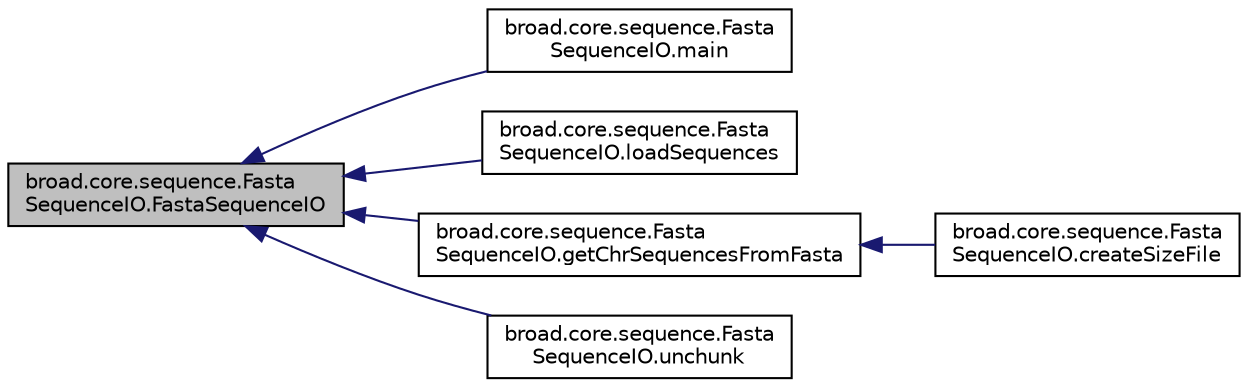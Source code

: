 digraph "broad.core.sequence.FastaSequenceIO.FastaSequenceIO"
{
  edge [fontname="Helvetica",fontsize="10",labelfontname="Helvetica",labelfontsize="10"];
  node [fontname="Helvetica",fontsize="10",shape=record];
  rankdir="LR";
  Node1 [label="broad.core.sequence.Fasta\lSequenceIO.FastaSequenceIO",height=0.2,width=0.4,color="black", fillcolor="grey75", style="filled" fontcolor="black"];
  Node1 -> Node2 [dir="back",color="midnightblue",fontsize="10",style="solid"];
  Node2 [label="broad.core.sequence.Fasta\lSequenceIO.main",height=0.2,width=0.4,color="black", fillcolor="white", style="filled",URL="$classbroad_1_1core_1_1sequence_1_1_fasta_sequence_i_o.html#aa49fdc72d0f25d8fb26868672544d649"];
  Node1 -> Node3 [dir="back",color="midnightblue",fontsize="10",style="solid"];
  Node3 [label="broad.core.sequence.Fasta\lSequenceIO.loadSequences",height=0.2,width=0.4,color="black", fillcolor="white", style="filled",URL="$classbroad_1_1core_1_1sequence_1_1_fasta_sequence_i_o.html#a913c4cd72c395a0d5c9365174847e4c5"];
  Node1 -> Node4 [dir="back",color="midnightblue",fontsize="10",style="solid"];
  Node4 [label="broad.core.sequence.Fasta\lSequenceIO.getChrSequencesFromFasta",height=0.2,width=0.4,color="black", fillcolor="white", style="filled",URL="$classbroad_1_1core_1_1sequence_1_1_fasta_sequence_i_o.html#a933ca0d02c96ba0321e334ad3431a6cd"];
  Node4 -> Node5 [dir="back",color="midnightblue",fontsize="10",style="solid"];
  Node5 [label="broad.core.sequence.Fasta\lSequenceIO.createSizeFile",height=0.2,width=0.4,color="black", fillcolor="white", style="filled",URL="$classbroad_1_1core_1_1sequence_1_1_fasta_sequence_i_o.html#a68327781ab4dee01efe5ff346951f325"];
  Node1 -> Node6 [dir="back",color="midnightblue",fontsize="10",style="solid"];
  Node6 [label="broad.core.sequence.Fasta\lSequenceIO.unchunk",height=0.2,width=0.4,color="black", fillcolor="white", style="filled",URL="$classbroad_1_1core_1_1sequence_1_1_fasta_sequence_i_o.html#a38d5e9db349c14c25989db4161afe9b2"];
}
